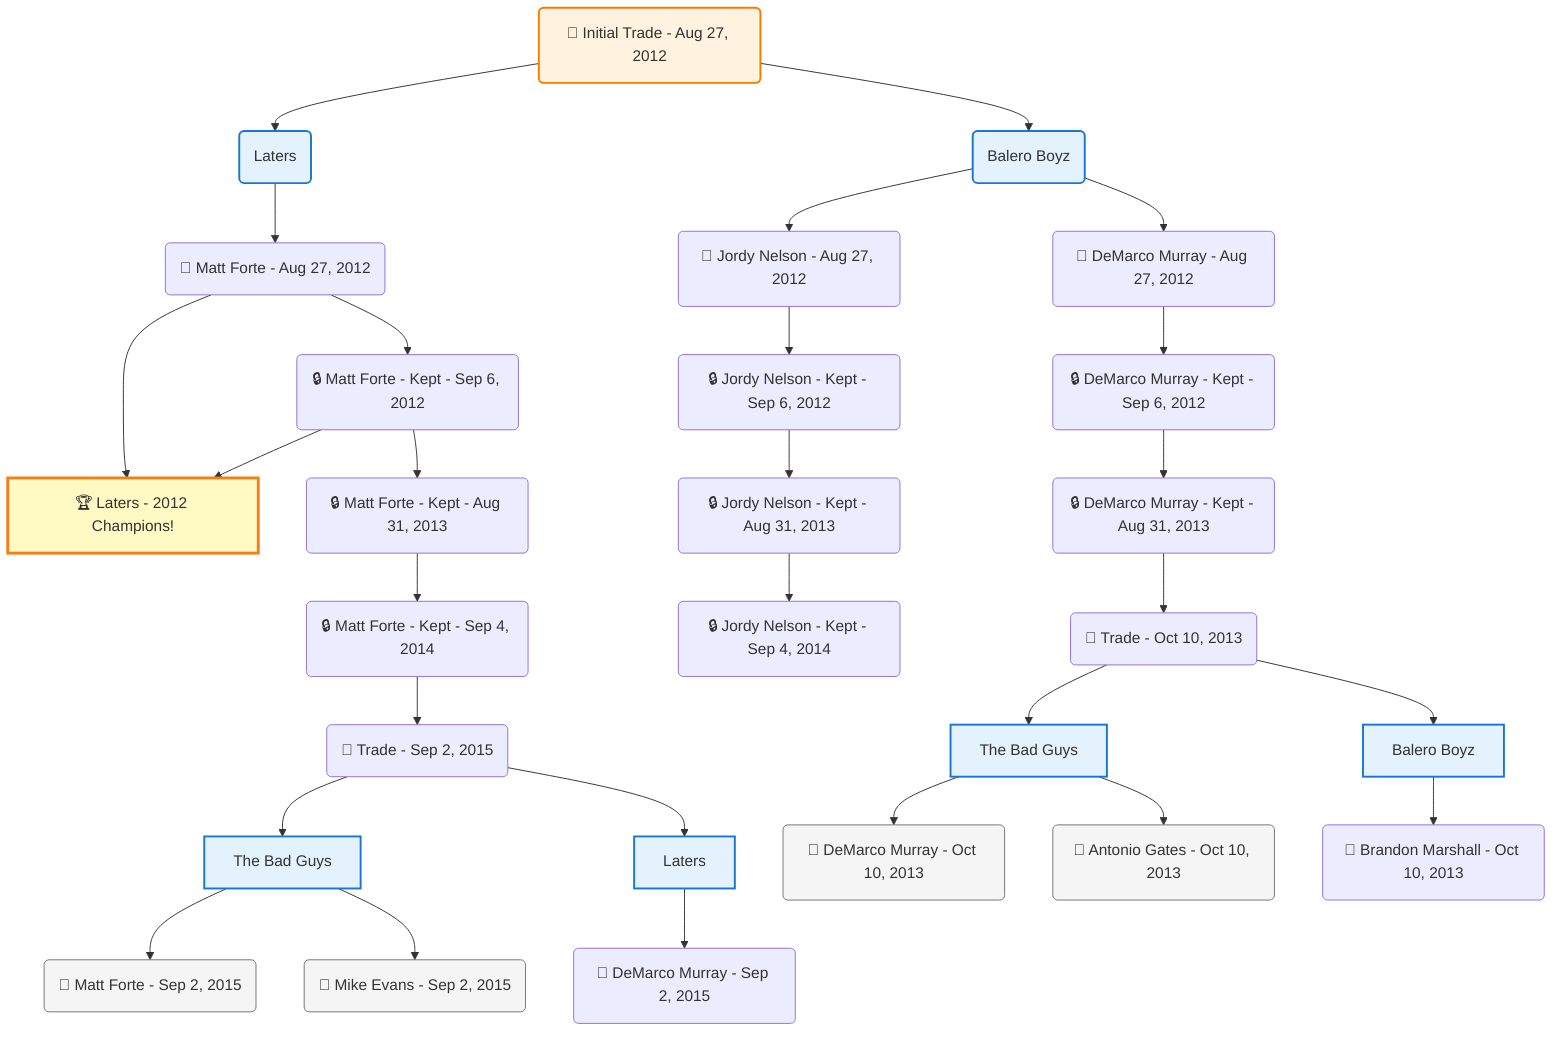 flowchart TD

    TRADE_MAIN("🔄 Initial Trade - Aug 27, 2012")
    TEAM_1("Laters")
    TEAM_2("Balero Boyz")
    NODE_e6e4a169-61af-4054-852d-2a4abc903448("🔄 Matt Forte - Aug 27, 2012")
    CHAMP_825928a9-7194-43aa-b7ae-fc78c2510b16_2012["🏆 Laters - 2012 Champions!"]
    NODE_00b6b2ff-4a7e-452f-87c4-640ee00693c5("🔒 Matt Forte - Kept - Sep 6, 2012")
    NODE_6719d7a8-f541-4f0b-8ce6-aaa17902f06e("🔒 Matt Forte - Kept - Aug 31, 2013")
    NODE_c8e9c8f1-62a2-4bd6-a32f-95afb17cea3d("🔒 Matt Forte - Kept - Sep 4, 2014")
    TRADE_010a40ad-8d41-4e6b-8d47-6fc59b9e957e_3("🔄 Trade - Sep 2, 2015")
    TEAM_b2220d1a-ff75-4622-9757-09978901110f_4["The Bad Guys"]
    NODE_dcd01172-2bef-4dc5-abd7-0eccecc83647("🔄 Matt Forte - Sep 2, 2015")
    NODE_be7b4e4f-e076-4723-be82-ca938ed204cf("🔄 Mike Evans - Sep 2, 2015")
    TEAM_825928a9-7194-43aa-b7ae-fc78c2510b16_5["Laters"]
    NODE_315dcdec-74d4-409e-a6de-7faeccc194c9("🔄 DeMarco Murray - Sep 2, 2015")
    NODE_0c9d0df5-dd80-4122-8ebd-e185f5d4f7ba("🔄 Jordy Nelson - Aug 27, 2012")
    NODE_ed565276-0920-407f-9107-4a113829d1ba("🔒 Jordy Nelson - Kept - Sep 6, 2012")
    NODE_657518bd-043c-418d-9bc1-456a08202ed7("🔒 Jordy Nelson - Kept - Aug 31, 2013")
    NODE_fbf34d00-3e93-4641-ae56-95a54a509793("🔒 Jordy Nelson - Kept - Sep 4, 2014")
    NODE_f2f056ef-bf0e-4ddd-933f-f71d80708002("🔄 DeMarco Murray - Aug 27, 2012")
    NODE_3a2281f3-b7d4-4169-920d-eb4e2914f43b("🔒 DeMarco Murray - Kept - Sep 6, 2012")
    NODE_12df4827-9f45-4daa-ad50-8ba55e9daee6("🔒 DeMarco Murray - Kept - Aug 31, 2013")
    TRADE_6cd59f86-7cf4-4c9b-b198-7235add4b0ea_6("🔄 Trade - Oct 10, 2013")
    TEAM_b2220d1a-ff75-4622-9757-09978901110f_7["The Bad Guys"]
    NODE_c342e257-bce7-4d20-b0e1-b93f656fd37d("🔄 DeMarco Murray - Oct 10, 2013")
    NODE_66533ce7-e424-4db9-b1e6-69d2793fbf37("🔄 Antonio Gates - Oct 10, 2013")
    TEAM_2feaf03e-fb22-498e-ac8f-e596b6ba7810_8["Balero Boyz"]
    NODE_118e32c0-67e9-4389-a4ee-c08ac6807fae("🔄 Brandon Marshall - Oct 10, 2013")

    TRADE_MAIN --> TEAM_1
    TRADE_MAIN --> TEAM_2
    TEAM_1 --> NODE_e6e4a169-61af-4054-852d-2a4abc903448
    NODE_e6e4a169-61af-4054-852d-2a4abc903448 --> CHAMP_825928a9-7194-43aa-b7ae-fc78c2510b16_2012
    NODE_e6e4a169-61af-4054-852d-2a4abc903448 --> NODE_00b6b2ff-4a7e-452f-87c4-640ee00693c5
    NODE_00b6b2ff-4a7e-452f-87c4-640ee00693c5 --> CHAMP_825928a9-7194-43aa-b7ae-fc78c2510b16_2012
    NODE_00b6b2ff-4a7e-452f-87c4-640ee00693c5 --> NODE_6719d7a8-f541-4f0b-8ce6-aaa17902f06e
    NODE_6719d7a8-f541-4f0b-8ce6-aaa17902f06e --> NODE_c8e9c8f1-62a2-4bd6-a32f-95afb17cea3d
    NODE_c8e9c8f1-62a2-4bd6-a32f-95afb17cea3d --> TRADE_010a40ad-8d41-4e6b-8d47-6fc59b9e957e_3
    TRADE_010a40ad-8d41-4e6b-8d47-6fc59b9e957e_3 --> TEAM_b2220d1a-ff75-4622-9757-09978901110f_4
    TEAM_b2220d1a-ff75-4622-9757-09978901110f_4 --> NODE_dcd01172-2bef-4dc5-abd7-0eccecc83647
    TEAM_b2220d1a-ff75-4622-9757-09978901110f_4 --> NODE_be7b4e4f-e076-4723-be82-ca938ed204cf
    TRADE_010a40ad-8d41-4e6b-8d47-6fc59b9e957e_3 --> TEAM_825928a9-7194-43aa-b7ae-fc78c2510b16_5
    TEAM_825928a9-7194-43aa-b7ae-fc78c2510b16_5 --> NODE_315dcdec-74d4-409e-a6de-7faeccc194c9
    TEAM_2 --> NODE_0c9d0df5-dd80-4122-8ebd-e185f5d4f7ba
    NODE_0c9d0df5-dd80-4122-8ebd-e185f5d4f7ba --> NODE_ed565276-0920-407f-9107-4a113829d1ba
    NODE_ed565276-0920-407f-9107-4a113829d1ba --> NODE_657518bd-043c-418d-9bc1-456a08202ed7
    NODE_657518bd-043c-418d-9bc1-456a08202ed7 --> NODE_fbf34d00-3e93-4641-ae56-95a54a509793
    TEAM_2 --> NODE_f2f056ef-bf0e-4ddd-933f-f71d80708002
    NODE_f2f056ef-bf0e-4ddd-933f-f71d80708002 --> NODE_3a2281f3-b7d4-4169-920d-eb4e2914f43b
    NODE_3a2281f3-b7d4-4169-920d-eb4e2914f43b --> NODE_12df4827-9f45-4daa-ad50-8ba55e9daee6
    NODE_12df4827-9f45-4daa-ad50-8ba55e9daee6 --> TRADE_6cd59f86-7cf4-4c9b-b198-7235add4b0ea_6
    TRADE_6cd59f86-7cf4-4c9b-b198-7235add4b0ea_6 --> TEAM_b2220d1a-ff75-4622-9757-09978901110f_7
    TEAM_b2220d1a-ff75-4622-9757-09978901110f_7 --> NODE_c342e257-bce7-4d20-b0e1-b93f656fd37d
    TEAM_b2220d1a-ff75-4622-9757-09978901110f_7 --> NODE_66533ce7-e424-4db9-b1e6-69d2793fbf37
    TRADE_6cd59f86-7cf4-4c9b-b198-7235add4b0ea_6 --> TEAM_2feaf03e-fb22-498e-ac8f-e596b6ba7810_8
    TEAM_2feaf03e-fb22-498e-ac8f-e596b6ba7810_8 --> NODE_118e32c0-67e9-4389-a4ee-c08ac6807fae

    %% Node styling
    classDef teamNode fill:#e3f2fd,stroke:#1976d2,stroke-width:2px
    classDef tradeNode fill:#fff3e0,stroke:#f57c00,stroke-width:2px
    classDef playerNode fill:#f3e5f5,stroke:#7b1fa2,stroke-width:1px
    classDef nonRootPlayerNode fill:#f5f5f5,stroke:#757575,stroke-width:1px
    classDef endNode fill:#ffebee,stroke:#c62828,stroke-width:2px
    classDef waiverNode fill:#e8f5e8,stroke:#388e3c,stroke-width:2px
    classDef championshipNode fill:#fff9c4,stroke:#f57f17,stroke-width:3px

    class TEAM_1,TEAM_2,TEAM_b2220d1a-ff75-4622-9757-09978901110f_4,TEAM_825928a9-7194-43aa-b7ae-fc78c2510b16_5,TEAM_b2220d1a-ff75-4622-9757-09978901110f_7,TEAM_2feaf03e-fb22-498e-ac8f-e596b6ba7810_8 teamNode
    class CHAMP_825928a9-7194-43aa-b7ae-fc78c2510b16_2012 championshipNode
    class NODE_dcd01172-2bef-4dc5-abd7-0eccecc83647,NODE_be7b4e4f-e076-4723-be82-ca938ed204cf,NODE_c342e257-bce7-4d20-b0e1-b93f656fd37d,NODE_66533ce7-e424-4db9-b1e6-69d2793fbf37 nonRootPlayerNode
    class TRADE_MAIN tradeNode